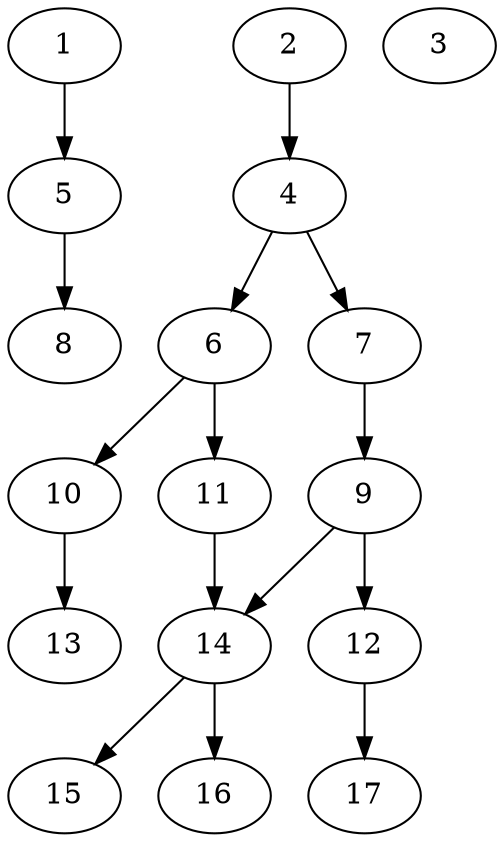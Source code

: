 // DAG (tier=1-easy, mode=data, n=17, ccr=0.345, fat=0.388, density=0.360, regular=0.667, jump=0.029, mindata=1048576, maxdata=8388608)
// DAG automatically generated by daggen at Sun Aug 24 16:33:33 2025
// /home/ermia/Project/Environments/daggen/bin/daggen --dot --ccr 0.345 --fat 0.388 --regular 0.667 --density 0.360 --jump 0.029 --mindata 1048576 --maxdata 8388608 -n 17 
digraph G {
  1 [size="20744380181092196", alpha="0.01", expect_size="10372190090546098"]
  1 -> 5 [size ="48237884997632"]
  2 [size="10797854137928066", alpha="0.03", expect_size="5398927068964033"]
  2 -> 4 [size ="339529277898752"]
  3 [size="223189908821417120", alpha="0.03", expect_size="111594954410708560"]
  4 [size="50359292808591568", alpha="0.07", expect_size="25179646404295784"]
  4 -> 6 [size ="87246766080000"]
  4 -> 7 [size ="87246766080000"]
  5 [size="18675152624050060", alpha="0.10", expect_size="9337576312025030"]
  5 -> 8 [size ="324750563868672"]
  6 [size="12798220143167674", alpha="0.09", expect_size="6399110071583837"]
  6 -> 10 [size ="384815052357632"]
  6 -> 11 [size ="384815052357632"]
  7 [size="6572220136337109", alpha="0.01", expect_size="3286110068168554"]
  7 -> 9 [size ="114158225850368"]
  8 [size="159330156584994720", alpha="0.14", expect_size="79665078292497360"]
  9 [size="4130754687595248", alpha="0.20", expect_size="2065377343797624"]
  9 -> 12 [size ="65438264328192"]
  9 -> 14 [size ="65438264328192"]
  10 [size="2651942429474484", alpha="0.03", expect_size="1325971214737242"]
  10 -> 13 [size ="131413953216512"]
  11 [size="4910916256667832", alpha="0.13", expect_size="2455458128333916"]
  11 -> 14 [size ="103113071525888"]
  12 [size="6667543815378769", alpha="0.11", expect_size="3333771907689384"]
  12 -> 17 [size ="385383422492672"]
  13 [size="16083343197572926", alpha="0.17", expect_size="8041671598786463"]
  14 [size="6925189272254514", alpha="0.02", expect_size="3462594636127257"]
  14 -> 15 [size ="340597483241472"]
  14 -> 16 [size ="340597483241472"]
  15 [size="6045437201309761536", alpha="0.12", expect_size="3022718600654880768"]
  16 [size="16636681617426874368", alpha="0.09", expect_size="8318340808713437184"]
  17 [size="487699292389541", alpha="0.12", expect_size="243849646194770"]
}